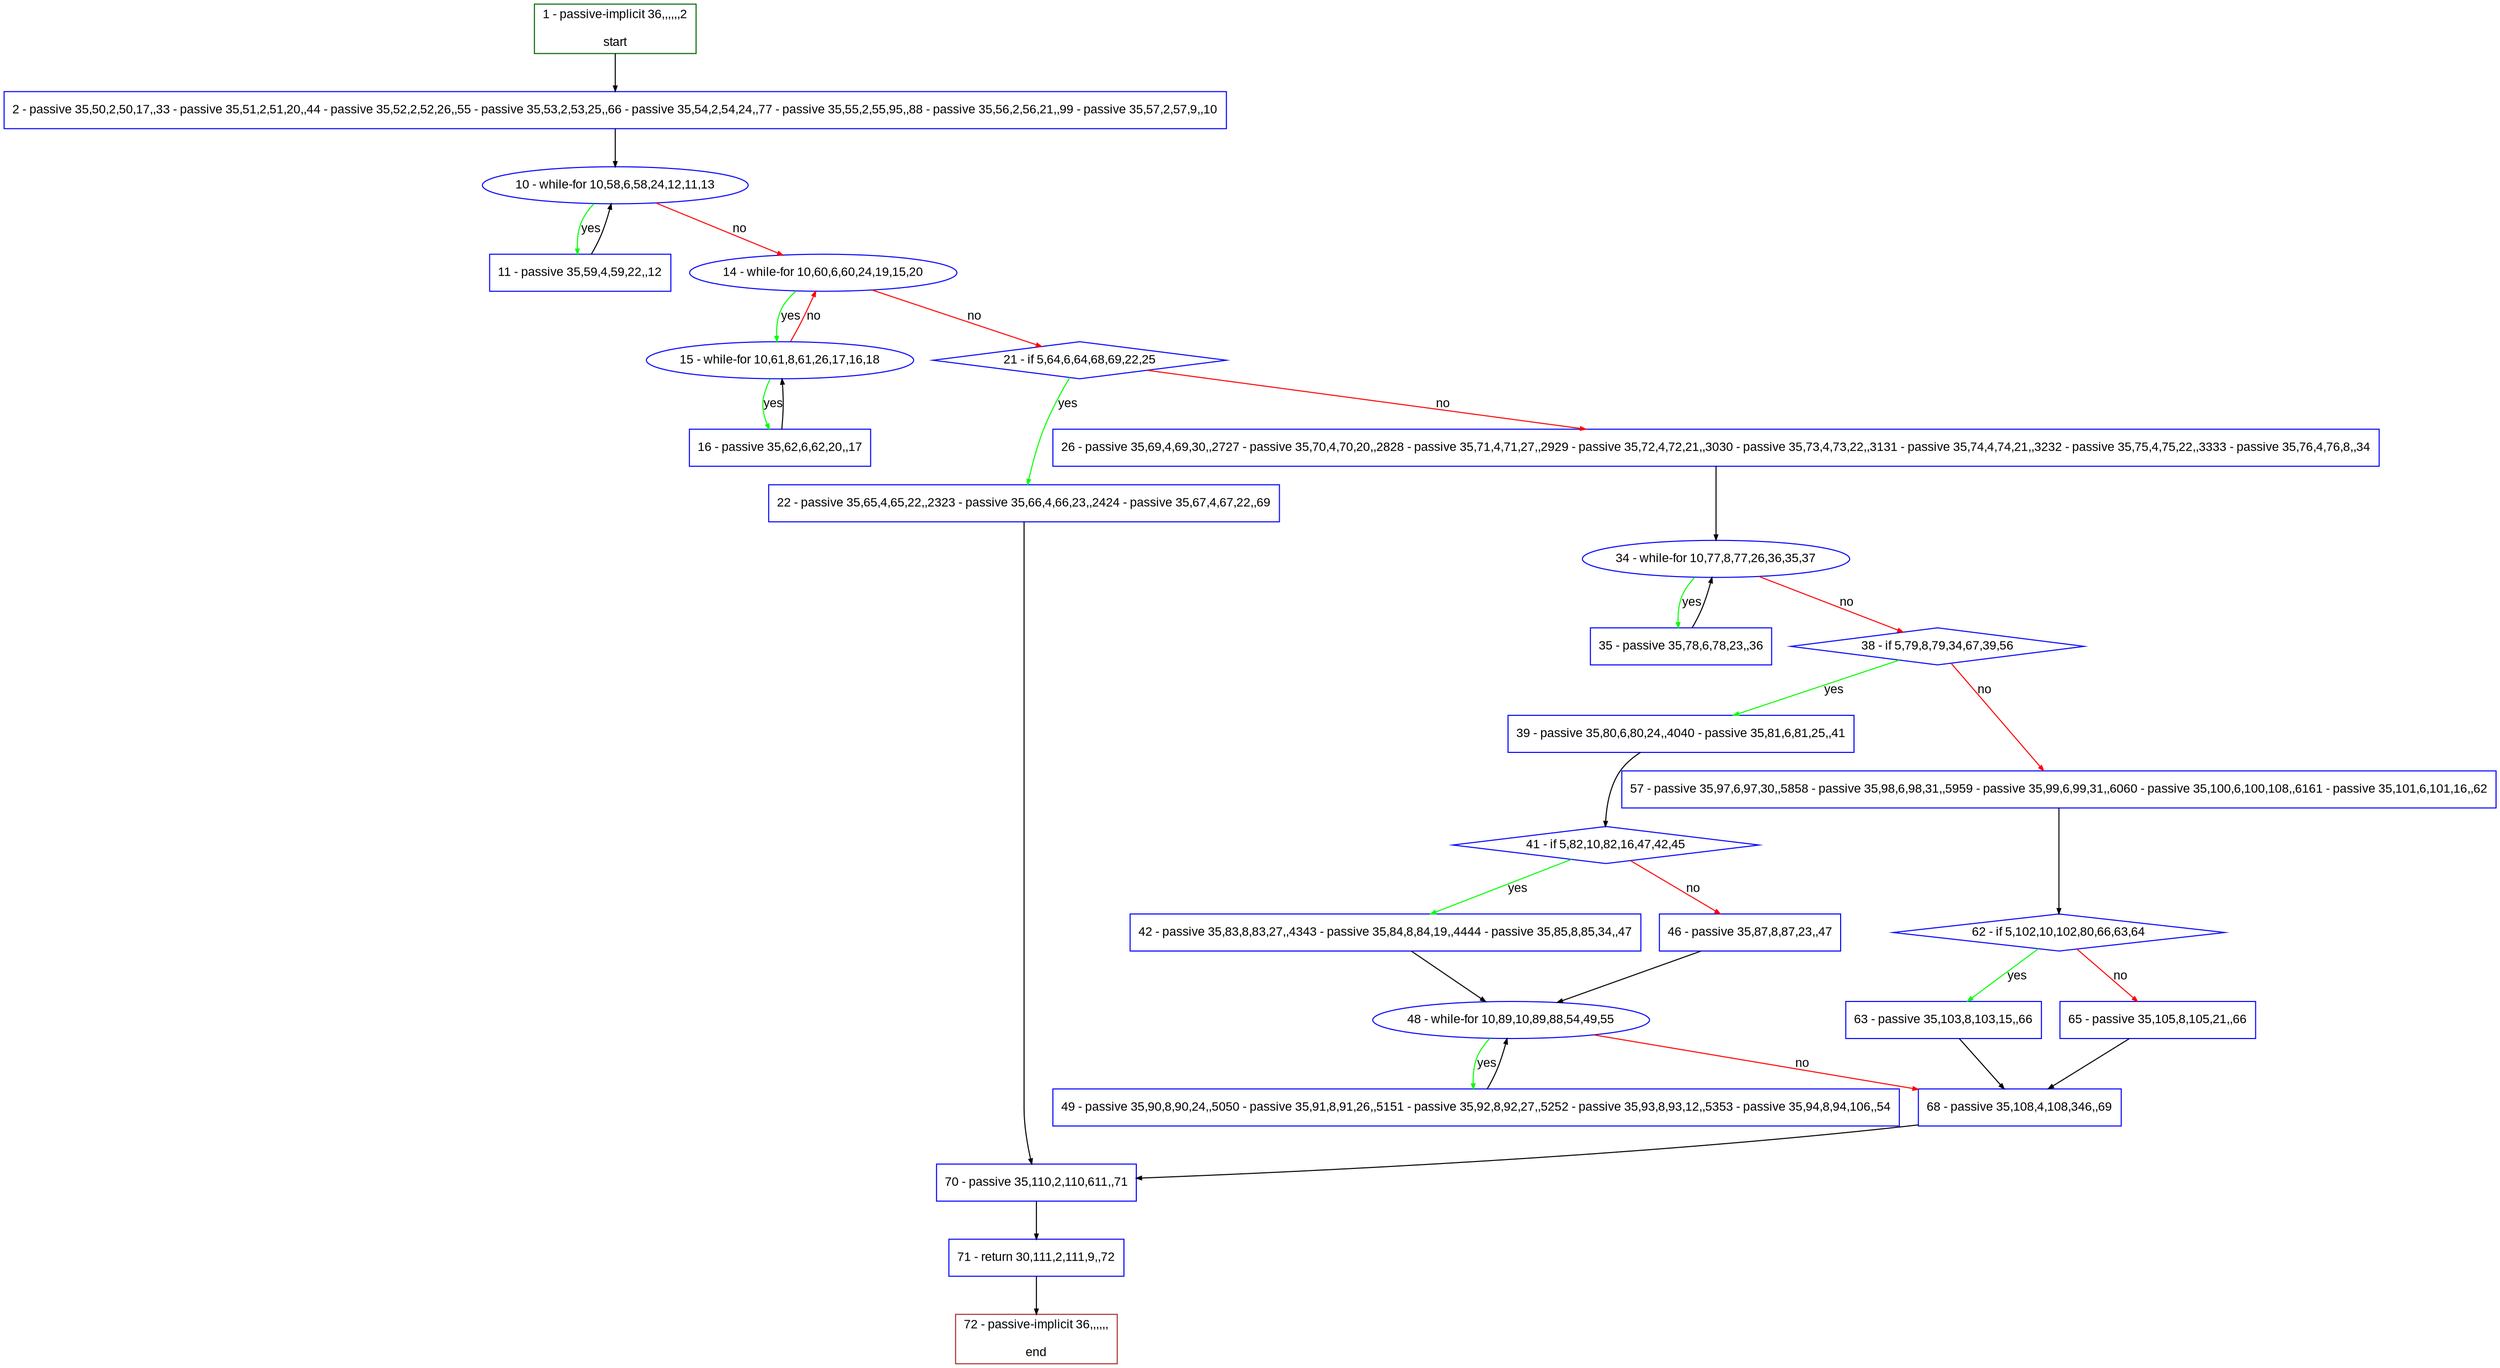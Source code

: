 digraph "" {
  graph [pack="true", label="", fontsize="12", packmode="clust", fontname="Arial", fillcolor="#FFFFCC", bgcolor="white", style="rounded,filled", compound="true"];
  node [node_initialized="no", label="", color="grey", fontsize="12", fillcolor="white", fontname="Arial", style="filled", shape="rectangle", compound="true", fixedsize="false"];
  edge [fontcolor="black", arrowhead="normal", arrowtail="none", arrowsize="0.5", ltail="", label="", color="black", fontsize="12", lhead="", fontname="Arial", dir="forward", compound="true"];
  __N1 [label="2 - passive 35,50,2,50,17,,33 - passive 35,51,2,51,20,,44 - passive 35,52,2,52,26,,55 - passive 35,53,2,53,25,,66 - passive 35,54,2,54,24,,77 - passive 35,55,2,55,95,,88 - passive 35,56,2,56,21,,99 - passive 35,57,2,57,9,,10", color="#0000ff", fillcolor="#ffffff", style="filled", shape="box"];
  __N2 [label="1 - passive-implicit 36,,,,,,2\n\nstart", color="#006400", fillcolor="#ffffff", style="filled", shape="box"];
  __N3 [label="10 - while-for 10,58,6,58,24,12,11,13", color="#0000ff", fillcolor="#ffffff", style="filled", shape="oval"];
  __N4 [label="11 - passive 35,59,4,59,22,,12", color="#0000ff", fillcolor="#ffffff", style="filled", shape="box"];
  __N5 [label="14 - while-for 10,60,6,60,24,19,15,20", color="#0000ff", fillcolor="#ffffff", style="filled", shape="oval"];
  __N6 [label="15 - while-for 10,61,8,61,26,17,16,18", color="#0000ff", fillcolor="#ffffff", style="filled", shape="oval"];
  __N7 [label="21 - if 5,64,6,64,68,69,22,25", color="#0000ff", fillcolor="#ffffff", style="filled", shape="diamond"];
  __N8 [label="16 - passive 35,62,6,62,20,,17", color="#0000ff", fillcolor="#ffffff", style="filled", shape="box"];
  __N9 [label="22 - passive 35,65,4,65,22,,2323 - passive 35,66,4,66,23,,2424 - passive 35,67,4,67,22,,69", color="#0000ff", fillcolor="#ffffff", style="filled", shape="box"];
  __N10 [label="26 - passive 35,69,4,69,30,,2727 - passive 35,70,4,70,20,,2828 - passive 35,71,4,71,27,,2929 - passive 35,72,4,72,21,,3030 - passive 35,73,4,73,22,,3131 - passive 35,74,4,74,21,,3232 - passive 35,75,4,75,22,,3333 - passive 35,76,4,76,8,,34", color="#0000ff", fillcolor="#ffffff", style="filled", shape="box"];
  __N11 [label="70 - passive 35,110,2,110,611,,71", color="#0000ff", fillcolor="#ffffff", style="filled", shape="box"];
  __N12 [label="34 - while-for 10,77,8,77,26,36,35,37", color="#0000ff", fillcolor="#ffffff", style="filled", shape="oval"];
  __N13 [label="35 - passive 35,78,6,78,23,,36", color="#0000ff", fillcolor="#ffffff", style="filled", shape="box"];
  __N14 [label="38 - if 5,79,8,79,34,67,39,56", color="#0000ff", fillcolor="#ffffff", style="filled", shape="diamond"];
  __N15 [label="39 - passive 35,80,6,80,24,,4040 - passive 35,81,6,81,25,,41", color="#0000ff", fillcolor="#ffffff", style="filled", shape="box"];
  __N16 [label="57 - passive 35,97,6,97,30,,5858 - passive 35,98,6,98,31,,5959 - passive 35,99,6,99,31,,6060 - passive 35,100,6,100,108,,6161 - passive 35,101,6,101,16,,62", color="#0000ff", fillcolor="#ffffff", style="filled", shape="box"];
  __N17 [label="41 - if 5,82,10,82,16,47,42,45", color="#0000ff", fillcolor="#ffffff", style="filled", shape="diamond"];
  __N18 [label="42 - passive 35,83,8,83,27,,4343 - passive 35,84,8,84,19,,4444 - passive 35,85,8,85,34,,47", color="#0000ff", fillcolor="#ffffff", style="filled", shape="box"];
  __N19 [label="46 - passive 35,87,8,87,23,,47", color="#0000ff", fillcolor="#ffffff", style="filled", shape="box"];
  __N20 [label="48 - while-for 10,89,10,89,88,54,49,55", color="#0000ff", fillcolor="#ffffff", style="filled", shape="oval"];
  __N21 [label="49 - passive 35,90,8,90,24,,5050 - passive 35,91,8,91,26,,5151 - passive 35,92,8,92,27,,5252 - passive 35,93,8,93,12,,5353 - passive 35,94,8,94,106,,54", color="#0000ff", fillcolor="#ffffff", style="filled", shape="box"];
  __N22 [label="68 - passive 35,108,4,108,346,,69", color="#0000ff", fillcolor="#ffffff", style="filled", shape="box"];
  __N23 [label="62 - if 5,102,10,102,80,66,63,64", color="#0000ff", fillcolor="#ffffff", style="filled", shape="diamond"];
  __N24 [label="63 - passive 35,103,8,103,15,,66", color="#0000ff", fillcolor="#ffffff", style="filled", shape="box"];
  __N25 [label="65 - passive 35,105,8,105,21,,66", color="#0000ff", fillcolor="#ffffff", style="filled", shape="box"];
  __N26 [label="71 - return 30,111,2,111,9,,72", color="#0000ff", fillcolor="#ffffff", style="filled", shape="box"];
  __N27 [label="72 - passive-implicit 36,,,,,,\n\nend", color="#a52a2a", fillcolor="#ffffff", style="filled", shape="box"];
  __N2 -> __N1 [arrowhead="normal", arrowtail="none", color="#000000", label="", dir="forward"];
  __N1 -> __N3 [arrowhead="normal", arrowtail="none", color="#000000", label="", dir="forward"];
  __N3 -> __N4 [arrowhead="normal", arrowtail="none", color="#00ff00", label="yes", dir="forward"];
  __N4 -> __N3 [arrowhead="normal", arrowtail="none", color="#000000", label="", dir="forward"];
  __N3 -> __N5 [arrowhead="normal", arrowtail="none", color="#ff0000", label="no", dir="forward"];
  __N5 -> __N6 [arrowhead="normal", arrowtail="none", color="#00ff00", label="yes", dir="forward"];
  __N6 -> __N5 [arrowhead="normal", arrowtail="none", color="#ff0000", label="no", dir="forward"];
  __N5 -> __N7 [arrowhead="normal", arrowtail="none", color="#ff0000", label="no", dir="forward"];
  __N6 -> __N8 [arrowhead="normal", arrowtail="none", color="#00ff00", label="yes", dir="forward"];
  __N8 -> __N6 [arrowhead="normal", arrowtail="none", color="#000000", label="", dir="forward"];
  __N7 -> __N9 [arrowhead="normal", arrowtail="none", color="#00ff00", label="yes", dir="forward"];
  __N7 -> __N10 [arrowhead="normal", arrowtail="none", color="#ff0000", label="no", dir="forward"];
  __N9 -> __N11 [arrowhead="normal", arrowtail="none", color="#000000", label="", dir="forward"];
  __N10 -> __N12 [arrowhead="normal", arrowtail="none", color="#000000", label="", dir="forward"];
  __N12 -> __N13 [arrowhead="normal", arrowtail="none", color="#00ff00", label="yes", dir="forward"];
  __N13 -> __N12 [arrowhead="normal", arrowtail="none", color="#000000", label="", dir="forward"];
  __N12 -> __N14 [arrowhead="normal", arrowtail="none", color="#ff0000", label="no", dir="forward"];
  __N14 -> __N15 [arrowhead="normal", arrowtail="none", color="#00ff00", label="yes", dir="forward"];
  __N14 -> __N16 [arrowhead="normal", arrowtail="none", color="#ff0000", label="no", dir="forward"];
  __N15 -> __N17 [arrowhead="normal", arrowtail="none", color="#000000", label="", dir="forward"];
  __N17 -> __N18 [arrowhead="normal", arrowtail="none", color="#00ff00", label="yes", dir="forward"];
  __N17 -> __N19 [arrowhead="normal", arrowtail="none", color="#ff0000", label="no", dir="forward"];
  __N18 -> __N20 [arrowhead="normal", arrowtail="none", color="#000000", label="", dir="forward"];
  __N19 -> __N20 [arrowhead="normal", arrowtail="none", color="#000000", label="", dir="forward"];
  __N20 -> __N21 [arrowhead="normal", arrowtail="none", color="#00ff00", label="yes", dir="forward"];
  __N21 -> __N20 [arrowhead="normal", arrowtail="none", color="#000000", label="", dir="forward"];
  __N20 -> __N22 [arrowhead="normal", arrowtail="none", color="#ff0000", label="no", dir="forward"];
  __N16 -> __N23 [arrowhead="normal", arrowtail="none", color="#000000", label="", dir="forward"];
  __N23 -> __N24 [arrowhead="normal", arrowtail="none", color="#00ff00", label="yes", dir="forward"];
  __N23 -> __N25 [arrowhead="normal", arrowtail="none", color="#ff0000", label="no", dir="forward"];
  __N24 -> __N22 [arrowhead="normal", arrowtail="none", color="#000000", label="", dir="forward"];
  __N25 -> __N22 [arrowhead="normal", arrowtail="none", color="#000000", label="", dir="forward"];
  __N22 -> __N11 [arrowhead="normal", arrowtail="none", color="#000000", label="", dir="forward"];
  __N11 -> __N26 [arrowhead="normal", arrowtail="none", color="#000000", label="", dir="forward"];
  __N26 -> __N27 [arrowhead="normal", arrowtail="none", color="#000000", label="", dir="forward"];
}
